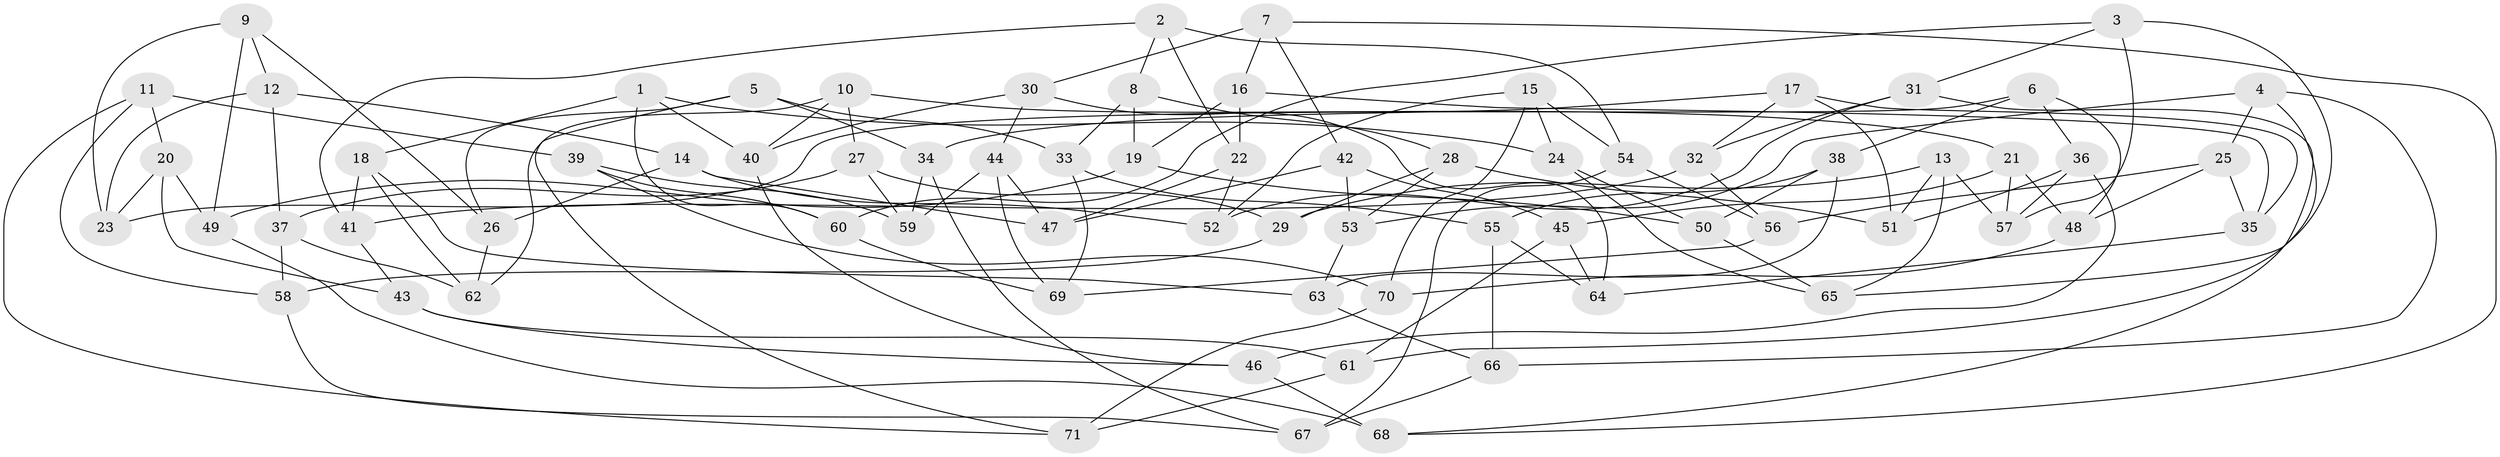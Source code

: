 // coarse degree distribution, {4: 0.6428571428571429, 5: 0.19047619047619047, 3: 0.047619047619047616, 11: 0.023809523809523808, 6: 0.023809523809523808, 10: 0.023809523809523808, 12: 0.023809523809523808, 9: 0.023809523809523808}
// Generated by graph-tools (version 1.1) at 2025/01/03/04/25 22:01:51]
// undirected, 71 vertices, 142 edges
graph export_dot {
graph [start="1"]
  node [color=gray90,style=filled];
  1;
  2;
  3;
  4;
  5;
  6;
  7;
  8;
  9;
  10;
  11;
  12;
  13;
  14;
  15;
  16;
  17;
  18;
  19;
  20;
  21;
  22;
  23;
  24;
  25;
  26;
  27;
  28;
  29;
  30;
  31;
  32;
  33;
  34;
  35;
  36;
  37;
  38;
  39;
  40;
  41;
  42;
  43;
  44;
  45;
  46;
  47;
  48;
  49;
  50;
  51;
  52;
  53;
  54;
  55;
  56;
  57;
  58;
  59;
  60;
  61;
  62;
  63;
  64;
  65;
  66;
  67;
  68;
  69;
  70;
  71;
  1 -- 24;
  1 -- 60;
  1 -- 18;
  1 -- 40;
  2 -- 22;
  2 -- 54;
  2 -- 41;
  2 -- 8;
  3 -- 65;
  3 -- 57;
  3 -- 60;
  3 -- 31;
  4 -- 61;
  4 -- 25;
  4 -- 66;
  4 -- 53;
  5 -- 71;
  5 -- 26;
  5 -- 33;
  5 -- 34;
  6 -- 23;
  6 -- 36;
  6 -- 48;
  6 -- 38;
  7 -- 68;
  7 -- 42;
  7 -- 30;
  7 -- 16;
  8 -- 19;
  8 -- 28;
  8 -- 33;
  9 -- 12;
  9 -- 49;
  9 -- 26;
  9 -- 23;
  10 -- 27;
  10 -- 62;
  10 -- 21;
  10 -- 40;
  11 -- 58;
  11 -- 71;
  11 -- 39;
  11 -- 20;
  12 -- 23;
  12 -- 14;
  12 -- 37;
  13 -- 57;
  13 -- 51;
  13 -- 29;
  13 -- 65;
  14 -- 26;
  14 -- 52;
  14 -- 47;
  15 -- 70;
  15 -- 24;
  15 -- 54;
  15 -- 52;
  16 -- 35;
  16 -- 19;
  16 -- 22;
  17 -- 32;
  17 -- 34;
  17 -- 35;
  17 -- 51;
  18 -- 63;
  18 -- 62;
  18 -- 41;
  19 -- 50;
  19 -- 49;
  20 -- 43;
  20 -- 23;
  20 -- 49;
  21 -- 48;
  21 -- 57;
  21 -- 45;
  22 -- 47;
  22 -- 52;
  24 -- 65;
  24 -- 50;
  25 -- 35;
  25 -- 48;
  25 -- 56;
  26 -- 62;
  27 -- 59;
  27 -- 29;
  27 -- 37;
  28 -- 29;
  28 -- 51;
  28 -- 53;
  29 -- 58;
  30 -- 40;
  30 -- 64;
  30 -- 44;
  31 -- 52;
  31 -- 32;
  31 -- 68;
  32 -- 41;
  32 -- 56;
  33 -- 55;
  33 -- 69;
  34 -- 67;
  34 -- 59;
  35 -- 64;
  36 -- 46;
  36 -- 57;
  36 -- 51;
  37 -- 62;
  37 -- 58;
  38 -- 50;
  38 -- 55;
  38 -- 63;
  39 -- 59;
  39 -- 60;
  39 -- 70;
  40 -- 46;
  41 -- 43;
  42 -- 45;
  42 -- 53;
  42 -- 47;
  43 -- 46;
  43 -- 61;
  44 -- 47;
  44 -- 69;
  44 -- 59;
  45 -- 64;
  45 -- 61;
  46 -- 68;
  48 -- 70;
  49 -- 68;
  50 -- 65;
  53 -- 63;
  54 -- 67;
  54 -- 56;
  55 -- 64;
  55 -- 66;
  56 -- 69;
  58 -- 67;
  60 -- 69;
  61 -- 71;
  63 -- 66;
  66 -- 67;
  70 -- 71;
}
